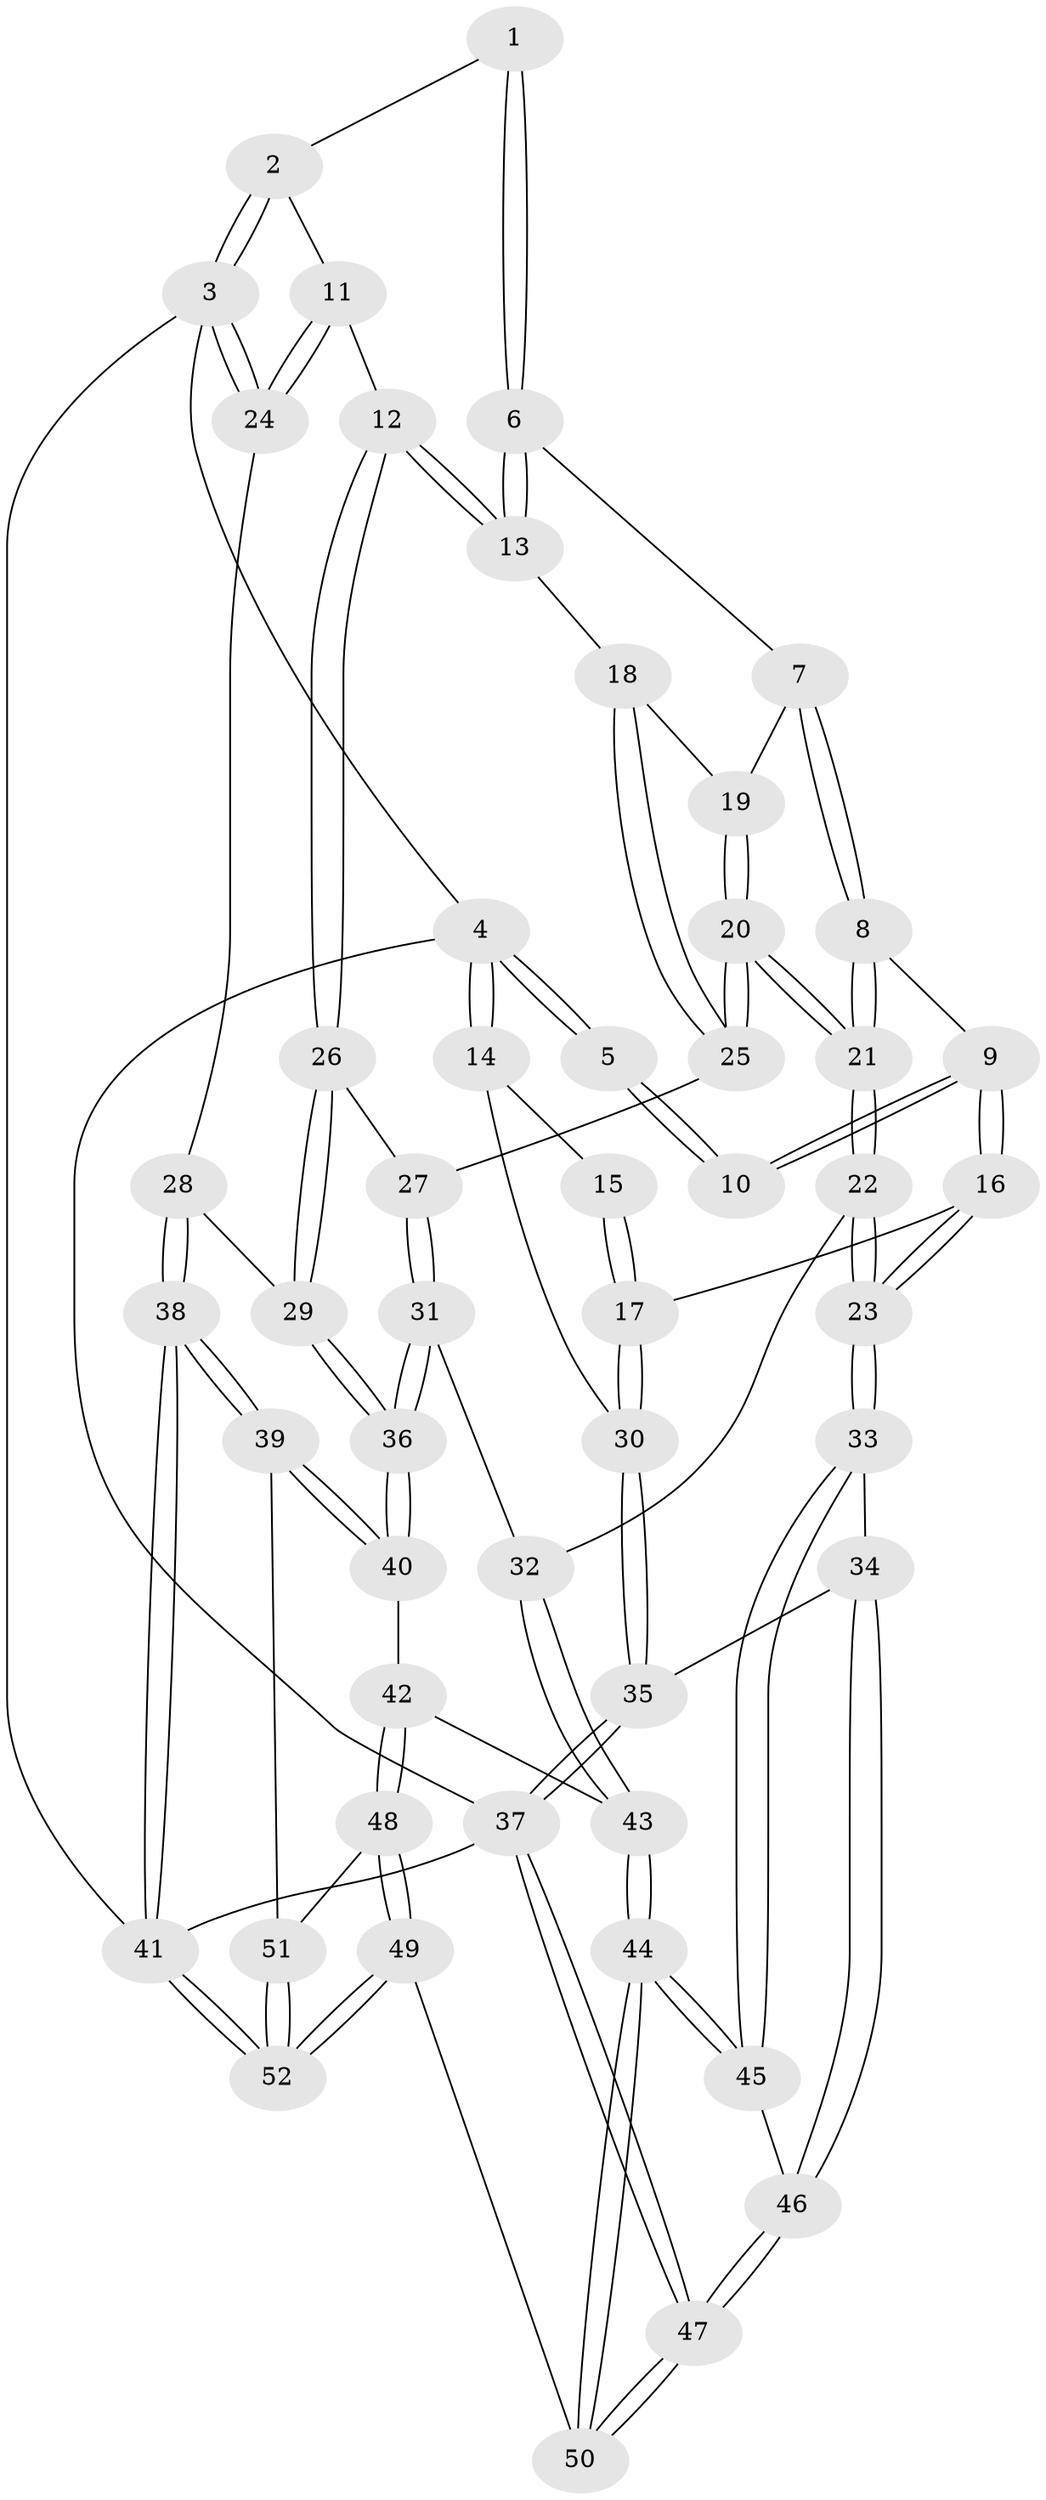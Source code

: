 // coarse degree distribution, {3: 0.17857142857142858, 5: 0.21428571428571427, 6: 0.03571428571428571, 4: 0.5357142857142857, 7: 0.03571428571428571}
// Generated by graph-tools (version 1.1) at 2025/52/02/27/25 19:52:39]
// undirected, 52 vertices, 127 edges
graph export_dot {
graph [start="1"]
  node [color=gray90,style=filled];
  1 [pos="+0.5930609424950077+0"];
  2 [pos="+0.7365513515587088+0"];
  3 [pos="+1+0"];
  4 [pos="+0+0"];
  5 [pos="+0.14915403529777352+0"];
  6 [pos="+0.5477485556886538+0.043940754459274124"];
  7 [pos="+0.4918102836710321+0.09954064336854612"];
  8 [pos="+0.3605193408833262+0.14769387686115473"];
  9 [pos="+0.2928804509597889+0.13160139572165921"];
  10 [pos="+0.20431812385235754+0.028153747983564143"];
  11 [pos="+0.864662753428745+0.21902518045149408"];
  12 [pos="+0.82859189587941+0.2417725869353028"];
  13 [pos="+0.7626161129826668+0.24362663614668034"];
  14 [pos="+0+0.023286075700970518"];
  15 [pos="+0.14798572749300595+0.07830326172809585"];
  16 [pos="+0.2031859517828148+0.29109703054020114"];
  17 [pos="+0+0.2965049126834504"];
  18 [pos="+0.6680494579730837+0.31024220186510976"];
  19 [pos="+0.5240787457172105+0.22151909924254476"];
  20 [pos="+0.4391233380900289+0.42096579529277023"];
  21 [pos="+0.42744134915862+0.4285423072874687"];
  22 [pos="+0.3679519843602936+0.525253175442843"];
  23 [pos="+0.3648550200864068+0.5263920971348476"];
  24 [pos="+1+0.19756045373843095"];
  25 [pos="+0.6347491818236481+0.35463074610427947"];
  26 [pos="+0.8358091181872425+0.48428519031022293"];
  27 [pos="+0.6541140413211093+0.40319323620504893"];
  28 [pos="+1+0.4960559902564618"];
  29 [pos="+0.839708812553142+0.507621163035403"];
  30 [pos="+0+0.3241271647507702"];
  31 [pos="+0.6879834873960385+0.6086787906233931"];
  32 [pos="+0.5665440506790648+0.6167082230877516"];
  33 [pos="+0.3124822714153517+0.5737428214250105"];
  34 [pos="+0.038355852619396745+0.5778146206843007"];
  35 [pos="+0+0.5667116746516229"];
  36 [pos="+0.7611099910639872+0.6295315226915016"];
  37 [pos="+0+1"];
  38 [pos="+1+0.785264712110671"];
  39 [pos="+0.8597991921330838+0.7623328759818299"];
  40 [pos="+0.7933246404502876+0.6914190373371122"];
  41 [pos="+1+1"];
  42 [pos="+0.6200335320815527+0.826869272776165"];
  43 [pos="+0.5549844443803682+0.7510661676834934"];
  44 [pos="+0.42938892041978394+0.8639663563212113"];
  45 [pos="+0.3220644698493485+0.7550075780572812"];
  46 [pos="+0.20017686127049908+0.8747660731013455"];
  47 [pos="+0+1"];
  48 [pos="+0.6167875592854164+0.8729629883049452"];
  49 [pos="+0.5540760271805288+1"];
  50 [pos="+0.5201929903644029+1"];
  51 [pos="+0.8428408568626793+0.8010866144767312"];
  52 [pos="+0.7208566997149424+1"];
  1 -- 2;
  1 -- 6;
  1 -- 6;
  2 -- 3;
  2 -- 3;
  2 -- 11;
  3 -- 4;
  3 -- 24;
  3 -- 24;
  3 -- 41;
  4 -- 5;
  4 -- 5;
  4 -- 14;
  4 -- 14;
  4 -- 37;
  5 -- 10;
  5 -- 10;
  6 -- 7;
  6 -- 13;
  6 -- 13;
  7 -- 8;
  7 -- 8;
  7 -- 19;
  8 -- 9;
  8 -- 21;
  8 -- 21;
  9 -- 10;
  9 -- 10;
  9 -- 16;
  9 -- 16;
  11 -- 12;
  11 -- 24;
  11 -- 24;
  12 -- 13;
  12 -- 13;
  12 -- 26;
  12 -- 26;
  13 -- 18;
  14 -- 15;
  14 -- 30;
  15 -- 17;
  15 -- 17;
  16 -- 17;
  16 -- 23;
  16 -- 23;
  17 -- 30;
  17 -- 30;
  18 -- 19;
  18 -- 25;
  18 -- 25;
  19 -- 20;
  19 -- 20;
  20 -- 21;
  20 -- 21;
  20 -- 25;
  20 -- 25;
  21 -- 22;
  21 -- 22;
  22 -- 23;
  22 -- 23;
  22 -- 32;
  23 -- 33;
  23 -- 33;
  24 -- 28;
  25 -- 27;
  26 -- 27;
  26 -- 29;
  26 -- 29;
  27 -- 31;
  27 -- 31;
  28 -- 29;
  28 -- 38;
  28 -- 38;
  29 -- 36;
  29 -- 36;
  30 -- 35;
  30 -- 35;
  31 -- 32;
  31 -- 36;
  31 -- 36;
  32 -- 43;
  32 -- 43;
  33 -- 34;
  33 -- 45;
  33 -- 45;
  34 -- 35;
  34 -- 46;
  34 -- 46;
  35 -- 37;
  35 -- 37;
  36 -- 40;
  36 -- 40;
  37 -- 47;
  37 -- 47;
  37 -- 41;
  38 -- 39;
  38 -- 39;
  38 -- 41;
  38 -- 41;
  39 -- 40;
  39 -- 40;
  39 -- 51;
  40 -- 42;
  41 -- 52;
  41 -- 52;
  42 -- 43;
  42 -- 48;
  42 -- 48;
  43 -- 44;
  43 -- 44;
  44 -- 45;
  44 -- 45;
  44 -- 50;
  44 -- 50;
  45 -- 46;
  46 -- 47;
  46 -- 47;
  47 -- 50;
  47 -- 50;
  48 -- 49;
  48 -- 49;
  48 -- 51;
  49 -- 50;
  49 -- 52;
  49 -- 52;
  51 -- 52;
  51 -- 52;
}

